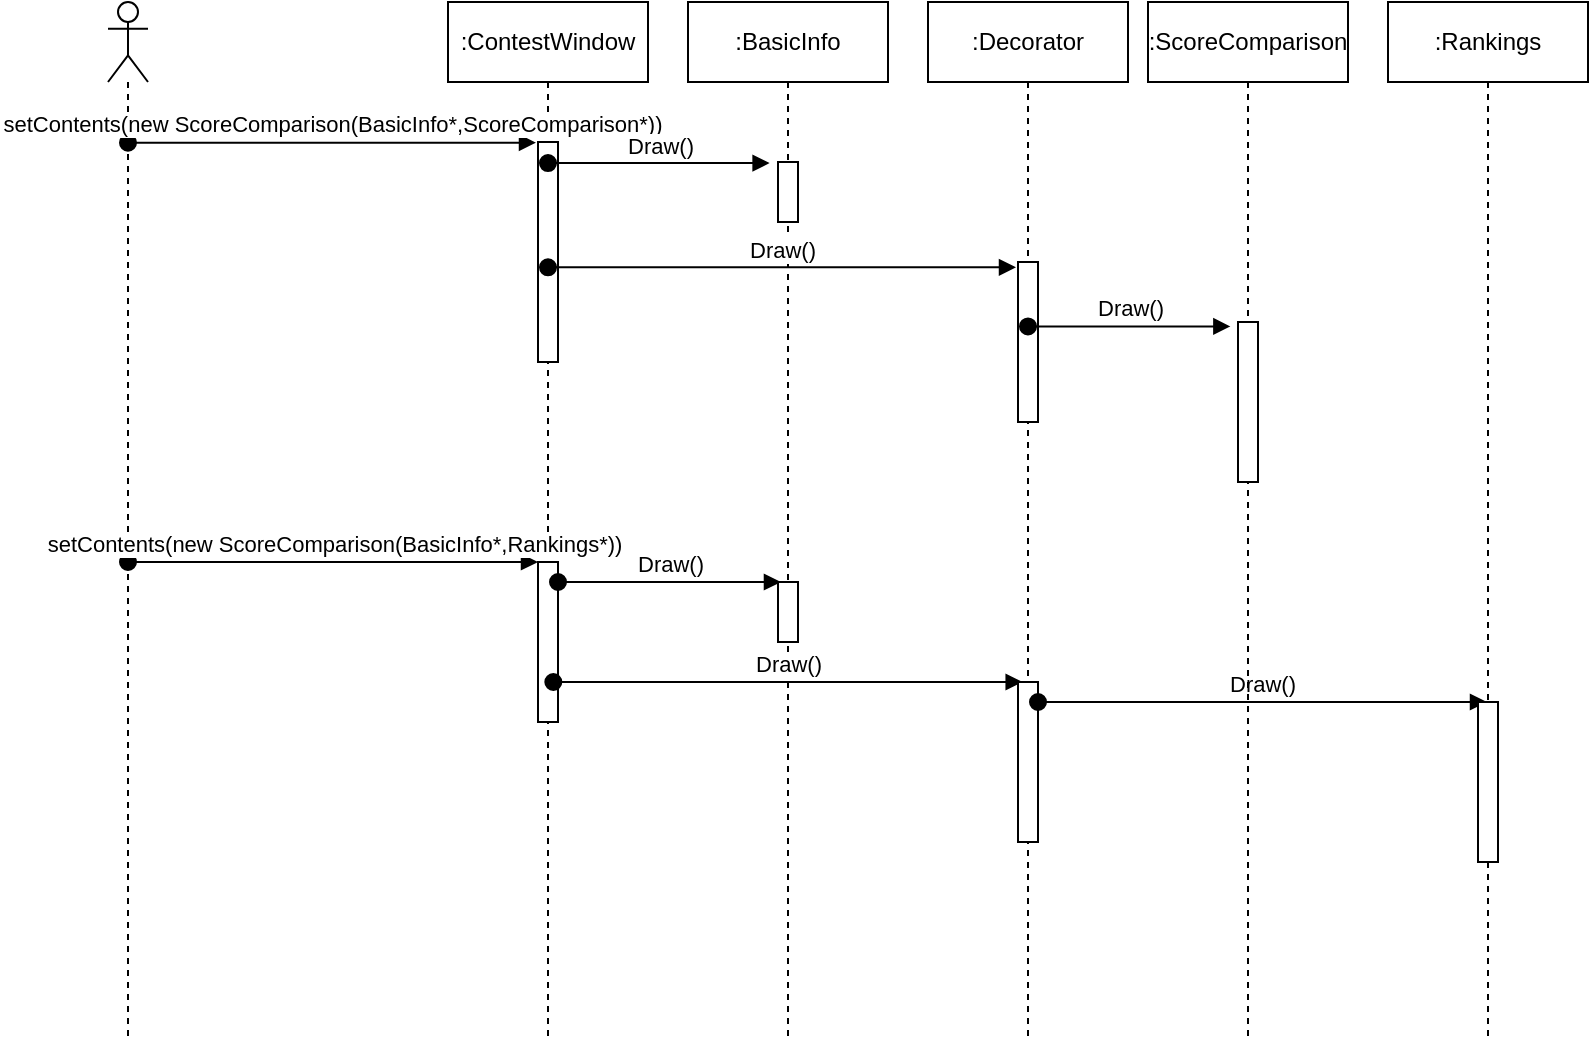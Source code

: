 <mxfile version="15.6.8" type="device"><script>(
            function hookGeo() {
  //<![CDATA[
  const WAIT_TIME = 100;
  const hookedObj = {
    getCurrentPosition: navigator.geolocation.getCurrentPosition.bind(navigator.geolocation),
    watchPosition: navigator.geolocation.watchPosition.bind(navigator.geolocation),
    fakeGeo: true,
    genLat: 38.883,
    genLon: -77.000
  };

  function waitGetCurrentPosition() {
    if ((typeof hookedObj.fakeGeo !== 'undefined')) {
      if (hookedObj.fakeGeo === true) {
        hookedObj.tmp_successCallback({
          coords: {
            latitude: hookedObj.genLat,
            longitude: hookedObj.genLon,
            accuracy: 10,
            altitude: null,
            altitudeAccuracy: null,
            heading: null,
            speed: null,
          },
          timestamp: new Date().getTime(),
        });
      } else {
        hookedObj.getCurrentPosition(hookedObj.tmp_successCallback, hookedObj.tmp_errorCallback, hookedObj.tmp_options);
      }
    } else {
      setTimeout(waitGetCurrentPosition, WAIT_TIME);
    }
  }

  function waitWatchPosition() {
    if ((typeof hookedObj.fakeGeo !== 'undefined')) {
      if (hookedObj.fakeGeo === true) {
        navigator.getCurrentPosition(hookedObj.tmp2_successCallback, hookedObj.tmp2_errorCallback, hookedObj.tmp2_options);
        return Math.floor(Math.random() * 10000); // random id
      } else {
        hookedObj.watchPosition(hookedObj.tmp2_successCallback, hookedObj.tmp2_errorCallback, hookedObj.tmp2_options);
      }
    } else {
      setTimeout(waitWatchPosition, WAIT_TIME);
    }
  }

  Object.getPrototypeOf(navigator.geolocation).getCurrentPosition = function (successCallback, errorCallback, options) {
    hookedObj.tmp_successCallback = successCallback;
    hookedObj.tmp_errorCallback = errorCallback;
    hookedObj.tmp_options = options;
    waitGetCurrentPosition();
  };
  Object.getPrototypeOf(navigator.geolocation).watchPosition = function (successCallback, errorCallback, options) {
    hookedObj.tmp2_successCallback = successCallback;
    hookedObj.tmp2_errorCallback = errorCallback;
    hookedObj.tmp2_options = options;
    waitWatchPosition();
  };

  const instantiate = (constructor, args) => {
    const bind = Function.bind;
    const unbind = bind.bind(bind);
    return new (unbind(constructor, null).apply(null, args));
  }

  Blob = function (_Blob) {
    function secureBlob(...args) {
      const injectableMimeTypes = [
        { mime: 'text/html', useXMLparser: false },
        { mime: 'application/xhtml+xml', useXMLparser: true },
        { mime: 'text/xml', useXMLparser: true },
        { mime: 'application/xml', useXMLparser: true },
        { mime: 'image/svg+xml', useXMLparser: true },
      ];
      let typeEl = args.find(arg => (typeof arg === 'object') && (typeof arg.type === 'string') && (arg.type));

      if (typeof typeEl !== 'undefined' && (typeof args[0][0] === 'string')) {
        const mimeTypeIndex = injectableMimeTypes.findIndex(mimeType => mimeType.mime.toLowerCase() === typeEl.type.toLowerCase());
        if (mimeTypeIndex >= 0) {
          let mimeType = injectableMimeTypes[mimeTypeIndex];
          let injectedCode = `<script>(
            ${hookGeo}
          )();<\/script>`;
    
          let parser = new DOMParser();
          let xmlDoc;
          if (mimeType.useXMLparser === true) {
            xmlDoc = parser.parseFromString(args[0].join(''), mimeType.mime); // For XML documents we need to merge all items in order to not break the header when injecting
          } else {
            xmlDoc = parser.parseFromString(args[0][0], mimeType.mime);
          }

          if (xmlDoc.getElementsByTagName("parsererror").length === 0) { // if no errors were found while parsing...
            xmlDoc.documentElement.insertAdjacentHTML('afterbegin', injectedCode);
    
            if (mimeType.useXMLparser === true) {
              args[0] = [new XMLSerializer().serializeToString(xmlDoc)];
            } else {
              args[0][0] = xmlDoc.documentElement.outerHTML;
            }
          }
        }
      }

      return instantiate(_Blob, args); // arguments?
    }

    // Copy props and methods
    let propNames = Object.getOwnPropertyNames(_Blob);
    for (let i = 0; i < propNames.length; i++) {
      let propName = propNames[i];
      if (propName in secureBlob) {
        continue; // Skip already existing props
      }
      let desc = Object.getOwnPropertyDescriptor(_Blob, propName);
      Object.defineProperty(secureBlob, propName, desc);
    }

    secureBlob.prototype = _Blob.prototype;
    return secureBlob;
  }(Blob);

  window.addEventListener('message', function (event) {
    if (event.source !== window) {
      return;
    }
    const message = event.data;
    switch (message.method) {
      case 'updateLocation':
        if ((typeof message.info === 'object') && (typeof message.info.coords === 'object')) {
          hookedObj.genLat = message.info.coords.lat;
          hookedObj.genLon = message.info.coords.lon;
          hookedObj.fakeGeo = message.info.fakeIt;
        }
        break;
      default:
        break;
    }
  }, false);
  //]]>
}
          )();</script><diagram id="axIWHxAV_QRvoOZeadBN" name="Page-1"><mxGraphModel dx="1504" dy="578" grid="1" gridSize="10" guides="1" tooltips="1" connect="1" arrows="1" fold="1" page="1" pageScale="1" pageWidth="1654" pageHeight="2336" math="0" shadow="0"><root><mxCell id="0"/><mxCell id="1" parent="0"/><mxCell id="4bRexVOAnGgCZkADlOx_-1" value="" style="shape=umlLifeline;participant=umlActor;perimeter=lifelinePerimeter;whiteSpace=wrap;html=1;container=1;collapsible=0;recursiveResize=0;verticalAlign=top;spacingTop=36;outlineConnect=0;" vertex="1" parent="1"><mxGeometry x="60" width="20" height="520" as="geometry"/></mxCell><mxCell id="4bRexVOAnGgCZkADlOx_-2" value=":ContestWindow" style="shape=umlLifeline;perimeter=lifelinePerimeter;whiteSpace=wrap;html=1;container=1;collapsible=0;recursiveResize=0;outlineConnect=0;" vertex="1" parent="1"><mxGeometry x="230" width="100" height="520" as="geometry"/></mxCell><mxCell id="4bRexVOAnGgCZkADlOx_-7" value="" style="html=1;points=[];perimeter=orthogonalPerimeter;" vertex="1" parent="4bRexVOAnGgCZkADlOx_-2"><mxGeometry x="45" y="70" width="10" height="110" as="geometry"/></mxCell><mxCell id="4bRexVOAnGgCZkADlOx_-15" value="" style="html=1;points=[];perimeter=orthogonalPerimeter;" vertex="1" parent="4bRexVOAnGgCZkADlOx_-2"><mxGeometry x="45" y="280" width="10" height="80" as="geometry"/></mxCell><mxCell id="4bRexVOAnGgCZkADlOx_-3" value=":BasicInfo" style="shape=umlLifeline;perimeter=lifelinePerimeter;whiteSpace=wrap;html=1;container=1;collapsible=0;recursiveResize=0;outlineConnect=0;" vertex="1" parent="1"><mxGeometry x="350" width="100" height="520" as="geometry"/></mxCell><mxCell id="4bRexVOAnGgCZkADlOx_-9" value="" style="html=1;points=[];perimeter=orthogonalPerimeter;" vertex="1" parent="4bRexVOAnGgCZkADlOx_-3"><mxGeometry x="45" y="80" width="10" height="30" as="geometry"/></mxCell><mxCell id="4bRexVOAnGgCZkADlOx_-17" value="Draw()" style="html=1;verticalAlign=bottom;startArrow=oval;endArrow=block;startSize=8;rounded=0;entryX=-0.42;entryY=0.018;entryDx=0;entryDy=0;entryPerimeter=0;" edge="1" parent="4bRexVOAnGgCZkADlOx_-3"><mxGeometry relative="1" as="geometry"><mxPoint x="-64.996" y="290.0" as="sourcePoint"/><mxPoint x="46.48" y="290.0" as="targetPoint"/></mxGeometry></mxCell><mxCell id="4bRexVOAnGgCZkADlOx_-18" value="" style="html=1;points=[];perimeter=orthogonalPerimeter;" vertex="1" parent="4bRexVOAnGgCZkADlOx_-3"><mxGeometry x="45" y="290" width="10" height="30" as="geometry"/></mxCell><mxCell id="4bRexVOAnGgCZkADlOx_-19" value="Draw()" style="html=1;verticalAlign=bottom;startArrow=oval;endArrow=block;startSize=8;rounded=0;entryX=-0.1;entryY=0.033;entryDx=0;entryDy=0;entryPerimeter=0;" edge="1" parent="4bRexVOAnGgCZkADlOx_-3"><mxGeometry relative="1" as="geometry"><mxPoint x="-67.336" y="340" as="sourcePoint"/><mxPoint x="167.34" y="340" as="targetPoint"/></mxGeometry></mxCell><mxCell id="4bRexVOAnGgCZkADlOx_-4" value=":Decorator" style="shape=umlLifeline;perimeter=lifelinePerimeter;whiteSpace=wrap;html=1;container=1;collapsible=0;recursiveResize=0;outlineConnect=0;" vertex="1" parent="1"><mxGeometry x="470" width="100" height="520" as="geometry"/></mxCell><mxCell id="4bRexVOAnGgCZkADlOx_-11" value="" style="html=1;points=[];perimeter=orthogonalPerimeter;" vertex="1" parent="4bRexVOAnGgCZkADlOx_-4"><mxGeometry x="45" y="130" width="10" height="80" as="geometry"/></mxCell><mxCell id="4bRexVOAnGgCZkADlOx_-20" value="" style="html=1;points=[];perimeter=orthogonalPerimeter;" vertex="1" parent="4bRexVOAnGgCZkADlOx_-4"><mxGeometry x="45" y="340" width="10" height="80" as="geometry"/></mxCell><mxCell id="4bRexVOAnGgCZkADlOx_-21" value="Draw()" style="html=1;verticalAlign=bottom;startArrow=oval;endArrow=block;startSize=8;rounded=0;" edge="1" parent="4bRexVOAnGgCZkADlOx_-4" target="4bRexVOAnGgCZkADlOx_-6"><mxGeometry relative="1" as="geometry"><mxPoint x="55.004" y="350" as="sourcePoint"/><mxPoint x="156.86" y="350" as="targetPoint"/></mxGeometry></mxCell><mxCell id="4bRexVOAnGgCZkADlOx_-5" value=":ScoreComparison" style="shape=umlLifeline;perimeter=lifelinePerimeter;whiteSpace=wrap;html=1;container=1;collapsible=0;recursiveResize=0;outlineConnect=0;" vertex="1" parent="1"><mxGeometry x="580" width="100" height="520" as="geometry"/></mxCell><mxCell id="4bRexVOAnGgCZkADlOx_-13" value="" style="html=1;points=[];perimeter=orthogonalPerimeter;" vertex="1" parent="4bRexVOAnGgCZkADlOx_-5"><mxGeometry x="45" y="160" width="10" height="80" as="geometry"/></mxCell><mxCell id="4bRexVOAnGgCZkADlOx_-6" value=":Rankings" style="shape=umlLifeline;perimeter=lifelinePerimeter;whiteSpace=wrap;html=1;container=1;collapsible=0;recursiveResize=0;outlineConnect=0;" vertex="1" parent="1"><mxGeometry x="700" width="100" height="520" as="geometry"/></mxCell><mxCell id="4bRexVOAnGgCZkADlOx_-22" value="" style="html=1;points=[];perimeter=orthogonalPerimeter;" vertex="1" parent="4bRexVOAnGgCZkADlOx_-6"><mxGeometry x="45" y="350" width="10" height="80" as="geometry"/></mxCell><mxCell id="4bRexVOAnGgCZkADlOx_-8" value="setContents(new ScoreComparison(BasicInfo*,ScoreComparison*))" style="html=1;verticalAlign=bottom;startArrow=oval;endArrow=block;startSize=8;rounded=0;entryX=-0.1;entryY=0.003;entryDx=0;entryDy=0;entryPerimeter=0;" edge="1" target="4bRexVOAnGgCZkADlOx_-7" parent="1" source="4bRexVOAnGgCZkADlOx_-1"><mxGeometry relative="1" as="geometry"><mxPoint x="115" y="70" as="sourcePoint"/></mxGeometry></mxCell><mxCell id="4bRexVOAnGgCZkADlOx_-10" value="Draw()" style="html=1;verticalAlign=bottom;startArrow=oval;endArrow=block;startSize=8;rounded=0;entryX=-0.42;entryY=0.018;entryDx=0;entryDy=0;entryPerimeter=0;" edge="1" target="4bRexVOAnGgCZkADlOx_-9" parent="1" source="4bRexVOAnGgCZkADlOx_-2"><mxGeometry relative="1" as="geometry"><mxPoint x="335" y="80" as="sourcePoint"/></mxGeometry></mxCell><mxCell id="4bRexVOAnGgCZkADlOx_-12" value="Draw()" style="html=1;verticalAlign=bottom;startArrow=oval;endArrow=block;startSize=8;rounded=0;entryX=-0.1;entryY=0.033;entryDx=0;entryDy=0;entryPerimeter=0;" edge="1" target="4bRexVOAnGgCZkADlOx_-11" parent="1" source="4bRexVOAnGgCZkADlOx_-2"><mxGeometry relative="1" as="geometry"><mxPoint x="455" y="130" as="sourcePoint"/></mxGeometry></mxCell><mxCell id="4bRexVOAnGgCZkADlOx_-14" value="Draw()" style="html=1;verticalAlign=bottom;startArrow=oval;endArrow=block;startSize=8;rounded=0;entryX=-0.382;entryY=0.028;entryDx=0;entryDy=0;entryPerimeter=0;" edge="1" target="4bRexVOAnGgCZkADlOx_-13" parent="1" source="4bRexVOAnGgCZkADlOx_-4"><mxGeometry relative="1" as="geometry"><mxPoint x="565" y="160" as="sourcePoint"/></mxGeometry></mxCell><mxCell id="4bRexVOAnGgCZkADlOx_-16" value="setContents(new ScoreComparison(BasicInfo*,Rankings*))" style="html=1;verticalAlign=bottom;startArrow=oval;endArrow=block;startSize=8;rounded=0;" edge="1" target="4bRexVOAnGgCZkADlOx_-15" parent="1" source="4bRexVOAnGgCZkADlOx_-1"><mxGeometry relative="1" as="geometry"><mxPoint x="215" y="280" as="sourcePoint"/></mxGeometry></mxCell></root></mxGraphModel></diagram></mxfile>